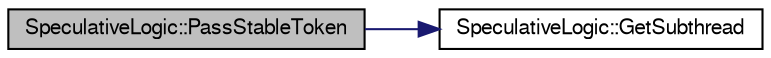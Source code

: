 digraph G
{
  edge [fontname="FreeSans",fontsize="10",labelfontname="FreeSans",labelfontsize="10"];
  node [fontname="FreeSans",fontsize="10",shape=record];
  rankdir=LR;
  Node1 [label="SpeculativeLogic::PassStableToken",height=0.2,width=0.4,color="black", fillcolor="grey75", style="filled" fontcolor="black"];
  Node1 -> Node2 [color="midnightblue",fontsize="10",style="solid"];
  Node2 [label="SpeculativeLogic::GetSubthread",height=0.2,width=0.4,color="black", fillcolor="white", style="filled",URL="$classSpeculativeLogic.html#a30a3107c14fd7196dc8874ab4177902c"];
}
